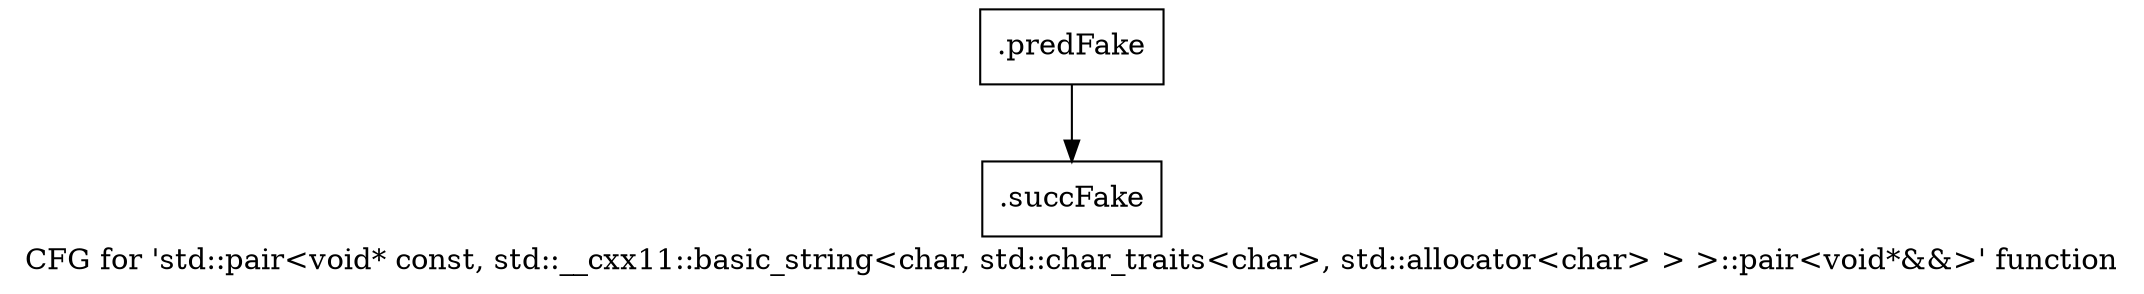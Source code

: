digraph "CFG for 'std::pair\<void* const, std::__cxx11::basic_string\<char, std::char_traits\<char\>, std::allocator\<char\> \> \>::pair\<void*&&\>' function" {
	label="CFG for 'std::pair\<void* const, std::__cxx11::basic_string\<char, std::char_traits\<char\>, std::allocator\<char\> \> \>::pair\<void*&&\>' function";

	Node0x4657630 [shape=record,filename="",linenumber="",label="{.predFake}"];
	Node0x4657630 -> Node0x47f4a70[ callList="" memoryops="" filename="/media/miguel/NewVolume/Linux/Xilinx/Vitis_HLS/2020.2/tps/lnx64/gcc-6.2.0/lib/gcc/x86_64-pc-linux-gnu/6.2.0/../../../../include/c++/6.2.0/tuple" execusionnum="2"];
	Node0x47f4a70 [shape=record,filename="/media/miguel/NewVolume/Linux/Xilinx/Vitis_HLS/2020.2/tps/lnx64/gcc-6.2.0/lib/gcc/x86_64-pc-linux-gnu/6.2.0/../../../../include/c++/6.2.0/tuple",linenumber="1576",label="{.succFake}"];
}
